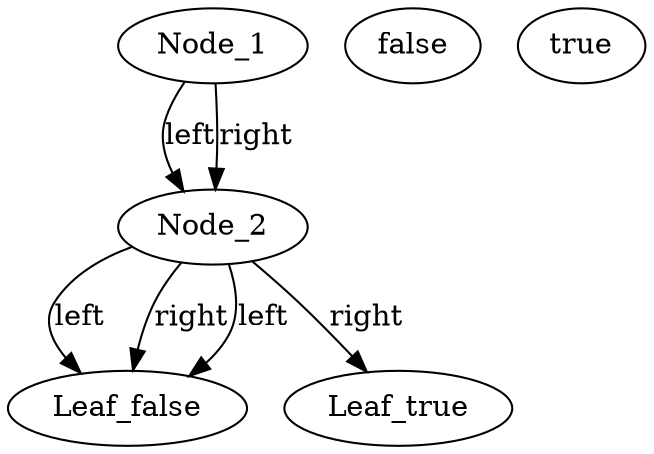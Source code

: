 digraph G {
Node_1 [label="Node_1"];
Node_1 -> Node_2 [label="left"];
Node_1 -> Node_2 [label="right"];
Node_2 [label="Node_2"];
Node_2 -> Leaf_false [label="left"];
Node_2 -> Leaf_false [label="right"];
false [label="false"];
false [label="false"];
Node_2 [label="Node_2"];
Node_2 -> Leaf_false [label="left"];
Node_2 -> Leaf_true [label="right"];
false [label="false"];
true [label="true"];
}
